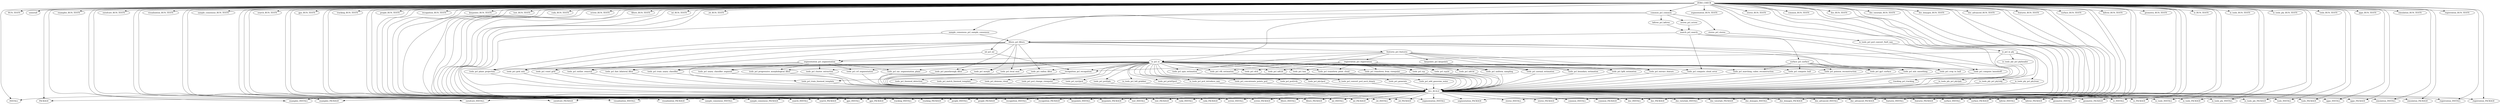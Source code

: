 digraph D {
tools_pcl_concatenate_points_pcd->ALL_BUILD
tools_pcl_elch->ALL_BUILD
tools_pcl_grid_min->ALL_BUILD
tools_pcl_normal_estimation->ALL_BUILD
io_tools_ply_pcl_ply2obj->ALL_BUILD
tools_pcl_pcd2vtk->ALL_BUILD
tools_pcl_ply2pcd->ALL_BUILD
tools_pcl_voxel_grid->ALL_BUILD
tools_pcl_ndt2d->ALL_BUILD
io_tools_pcl_convert_pcd_ascii_binary->ALL_BUILD
tools_pcl_marching_cubes_reconstruction->ALL_BUILD
tools_pcl_compute_hausdorff->ALL_BUILD
tools_pcl_outlier_removal->ALL_BUILD
tools_pcl_sac_segmentation_plane->ALL_BUILD
tracking_pcl_tracking->ALL_BUILD
tools_pcl_boundary_estimation->ALL_BUILD
tools_pcl_compute_cloud_error->ALL_BUILD
tools_pcl_crop_to_hull->ALL_BUILD
tools_pcl_generate->ALL_BUILD
tools_pcl_compute_hull->ALL_BUILD
tools_pcl_add_gaussian_noise->ALL_BUILD
tools_pcl_demean_cloud->ALL_BUILD
tools_pcl_plane_projection->ALL_BUILD
tools_pcl_fpfh_estimation->ALL_BUILD
tools_pcl_lum->ALL_BUILD
tools_pcl_pcd_change_viewpoint->ALL_BUILD
tools_pcl_train_linemod_template->ALL_BUILD
tools_pcl_linemod_detection->ALL_BUILD
tools_pcl_extract_feature->ALL_BUILD
stereo_pcl_stereo->ALL_BUILD
tools_pcl_fast_bilateral_filter->ALL_BUILD
tools_pcl_xyz2pcd->ALL_BUILD
tools_pcl_passthrough_filter->ALL_BUILD
tools_pcl_train_unary_classifier->ALL_BUILD
tools_pcl_transform_point_cloud->ALL_BUILD
tools_pcl_transform_from_viewpoint->ALL_BUILD
tools_pcl_icp->ALL_BUILD
tools_pcl_icp2d->ALL_BUILD
tools_pcl_unary_classifier_segment->ALL_BUILD
tools_pcl_morph->ALL_BUILD
tools_pcl_local_max->ALL_BUILD
tools_pcl_pcd2ply->ALL_BUILD
tools_pcl_mls_smoothing->ALL_BUILD
tools_pcl_progressive_morphological_filter->ALL_BUILD
tools_pcl_ndt3d->ALL_BUILD
io_tools_ply_pcl_ply2raw->ALL_BUILD
io_tools_ply_pcl_ply2ply->ALL_BUILD
io_tools_ply_pcl_plyheader->ALL_BUILD
tools_pcl_poisson_reconstruction->ALL_BUILD
tools_pcl_radius_filter->ALL_BUILD
io_tools_pcl_hdl_grabber->ALL_BUILD
tools_pcl_match_linemod_template->ALL_BUILD
tools_pcl_spin_estimation->ALL_BUILD
tools_pcl_cluster_extraction->ALL_BUILD
tools_pcl_gp3_surface->ALL_BUILD
tools_pcl_pclzf2pcd->ALL_BUILD
io_tools_pcl_pcd_convert_NaN_nan->ALL_BUILD
tools_pcl_uniform_sampling->ALL_BUILD
tools_pcl_vfh_estimation->ALL_BUILD
io_tools_pcl_pcd_introduce_nan->ALL_BUILD
tools_pcl_crf_segmentation->ALL_BUILD
ZERO_CHECK->RUN_TESTS
ZERO_CHECK->uninstall
ZERO_CHECK->INSTALL
ALL_BUILD->INSTALL
ZERO_CHECK->PACKAGE
ALL_BUILD->PACKAGE
ZERO_CHECK->examples_RUN_TESTS
ZERO_CHECK->examples_INSTALL
ALL_BUILD->examples_INSTALL
ZERO_CHECK->examples_PACKAGE
ALL_BUILD->examples_PACKAGE
ZERO_CHECK->outofcore_RUN_TESTS
ZERO_CHECK->outofcore_INSTALL
ALL_BUILD->outofcore_INSTALL
ZERO_CHECK->outofcore_PACKAGE
ALL_BUILD->outofcore_PACKAGE
ZERO_CHECK->visualization_RUN_TESTS
ZERO_CHECK->visualization_INSTALL
ALL_BUILD->visualization_INSTALL
ZERO_CHECK->visualization_PACKAGE
ALL_BUILD->visualization_PACKAGE
ZERO_CHECK->sample_consensus_RUN_TESTS
common_pcl_common->sample_consensus_pcl_sample_consensus
ZERO_CHECK->sample_consensus_INSTALL
ALL_BUILD->sample_consensus_INSTALL
ZERO_CHECK->sample_consensus_PACKAGE
ALL_BUILD->sample_consensus_PACKAGE
ZERO_CHECK->search_RUN_TESTS
kdtree_pcl_kdtree->search_pcl_search
octree_pcl_octree->search_pcl_search
ZERO_CHECK->search_INSTALL
ALL_BUILD->search_INSTALL
ZERO_CHECK->search_PACKAGE
ALL_BUILD->search_PACKAGE
ZERO_CHECK->gpu_RUN_TESTS
ZERO_CHECK->gpu_INSTALL
ALL_BUILD->gpu_INSTALL
ZERO_CHECK->gpu_PACKAGE
ALL_BUILD->gpu_PACKAGE
filters_pcl_filters->tracking_pcl_tracking
ZERO_CHECK->tracking_RUN_TESTS
ZERO_CHECK->tracking_INSTALL
ALL_BUILD->tracking_INSTALL
ZERO_CHECK->tracking_PACKAGE
ALL_BUILD->tracking_PACKAGE
ZERO_CHECK->people_RUN_TESTS
ZERO_CHECK->people_INSTALL
ALL_BUILD->people_INSTALL
ZERO_CHECK->people_PACKAGE
ALL_BUILD->people_PACKAGE
ZERO_CHECK->recognition_RUN_TESTS
io_pcl_io->recognition_pcl_recognition
ml_pcl_ml->recognition_pcl_recognition
registration_pcl_registration->recognition_pcl_recognition
ZERO_CHECK->recognition_INSTALL
ALL_BUILD->recognition_INSTALL
ZERO_CHECK->recognition_PACKAGE
ALL_BUILD->recognition_PACKAGE
features_pcl_features->keypoints_pcl_keypoints
ZERO_CHECK->keypoints_RUN_TESTS
ZERO_CHECK->keypoints_INSTALL
ALL_BUILD->keypoints_INSTALL
ZERO_CHECK->keypoints_PACKAGE
ALL_BUILD->keypoints_PACKAGE
ZERO_CHECK->test_RUN_TESTS
ZERO_CHECK->test_INSTALL
ALL_BUILD->test_INSTALL
ZERO_CHECK->test_PACKAGE
ALL_BUILD->test_PACKAGE
ZERO_CHECK->cuda_RUN_TESTS
ZERO_CHECK->cuda_INSTALL
ALL_BUILD->cuda_INSTALL
ZERO_CHECK->cuda_PACKAGE
ALL_BUILD->cuda_PACKAGE
ZERO_CHECK->octree_RUN_TESTS
common_pcl_common->octree_pcl_octree
ZERO_CHECK->octree_INSTALL
ALL_BUILD->octree_INSTALL
ZERO_CHECK->octree_PACKAGE
ALL_BUILD->octree_PACKAGE
ZERO_CHECK->filters_RUN_TESTS
sample_consensus_pcl_sample_consensus->filters_pcl_filters
search_pcl_search->filters_pcl_filters
ZERO_CHECK->filters_INSTALL
ALL_BUILD->filters_INSTALL
ZERO_CHECK->filters_PACKAGE
ALL_BUILD->filters_PACKAGE
ZERO_CHECK->ml_RUN_TESTS
common_pcl_common->ml_pcl_ml
ZERO_CHECK->ml_INSTALL
ALL_BUILD->ml_INSTALL
ZERO_CHECK->ml_PACKAGE
ALL_BUILD->ml_PACKAGE
ZERO_CHECK->_2d_RUN_TESTS
ZERO_CHECK->_2d_INSTALL
ALL_BUILD->_2d_INSTALL
ZERO_CHECK->_2d_PACKAGE
ALL_BUILD->_2d_PACKAGE
ml_pcl_ml->segmentation_pcl_segmentation
features_pcl_features->segmentation_pcl_segmentation
ZERO_CHECK->segmentation_RUN_TESTS
ZERO_CHECK->segmentation_INSTALL
ALL_BUILD->segmentation_INSTALL
ZERO_CHECK->segmentation_PACKAGE
ALL_BUILD->segmentation_PACKAGE
ZERO_CHECK->stereo_RUN_TESTS
common_pcl_common->stereo_pcl_stereo
ZERO_CHECK->stereo_INSTALL
ALL_BUILD->stereo_INSTALL
ZERO_CHECK->stereo_PACKAGE
ALL_BUILD->stereo_PACKAGE
ZERO_CHECK->common_RUN_TESTS
ZERO_CHECK->common_pcl_common
ZERO_CHECK->common_INSTALL
ALL_BUILD->common_INSTALL
ZERO_CHECK->common_PACKAGE
ALL_BUILD->common_PACKAGE
ZERO_CHECK->doc_RUN_TESTS
ZERO_CHECK->doc_INSTALL
ALL_BUILD->doc_INSTALL
ZERO_CHECK->doc_PACKAGE
ALL_BUILD->doc_PACKAGE
ZERO_CHECK->doc_tutorials_RUN_TESTS
ZERO_CHECK->doc_tutorials_INSTALL
ALL_BUILD->doc_tutorials_INSTALL
ZERO_CHECK->doc_tutorials_PACKAGE
ALL_BUILD->doc_tutorials_PACKAGE
ZERO_CHECK->doc_doxygen_RUN_TESTS
ZERO_CHECK->doc_doxygen_INSTALL
ALL_BUILD->doc_doxygen_INSTALL
ZERO_CHECK->doc_doxygen_PACKAGE
ALL_BUILD->doc_doxygen_PACKAGE
ZERO_CHECK->doc_advanced_RUN_TESTS
ZERO_CHECK->doc_advanced_INSTALL
ALL_BUILD->doc_advanced_INSTALL
ZERO_CHECK->doc_advanced_PACKAGE
ALL_BUILD->doc_advanced_PACKAGE
ZERO_CHECK->features_RUN_TESTS
filters_pcl_filters->features_pcl_features
ZERO_CHECK->features_INSTALL
ALL_BUILD->features_INSTALL
ZERO_CHECK->features_PACKAGE
ALL_BUILD->features_PACKAGE
search_pcl_search->surface_pcl_surface
ZERO_CHECK->surface_RUN_TESTS
ZERO_CHECK->surface_INSTALL
ALL_BUILD->surface_INSTALL
ZERO_CHECK->surface_PACKAGE
ALL_BUILD->surface_PACKAGE
common_pcl_common->kdtree_pcl_kdtree
ZERO_CHECK->kdtree_RUN_TESTS
ZERO_CHECK->kdtree_INSTALL
ALL_BUILD->kdtree_INSTALL
ZERO_CHECK->kdtree_PACKAGE
ALL_BUILD->kdtree_PACKAGE
ZERO_CHECK->geometry_RUN_TESTS
ZERO_CHECK->geometry_INSTALL
ALL_BUILD->geometry_INSTALL
ZERO_CHECK->geometry_PACKAGE
ALL_BUILD->geometry_PACKAGE
common_pcl_common->io_pcl_io
io_pcl_io_ply->io_pcl_io
ZERO_CHECK->io_RUN_TESTS
ZERO_CHECK->io_pcl_io_ply
ZERO_CHECK->io_INSTALL
ALL_BUILD->io_INSTALL
ZERO_CHECK->io_PACKAGE
ALL_BUILD->io_PACKAGE
io_pcl_io->io_tools_pcl_hdl_grabber
io_pcl_io->io_tools_pcl_convert_pcd_ascii_binary
ZERO_CHECK->io_tools_pcl_pcd_convert_NaN_nan
io_pcl_io->io_tools_pcl_pcd_introduce_nan
ZERO_CHECK->io_tools_RUN_TESTS
ZERO_CHECK->io_tools_INSTALL
ALL_BUILD->io_tools_INSTALL
ZERO_CHECK->io_tools_PACKAGE
ALL_BUILD->io_tools_PACKAGE
io_pcl_io_ply->io_tools_ply_pcl_ply2obj
io_pcl_io_ply->io_tools_ply_pcl_plyheader
io_pcl_io_ply->io_tools_ply_pcl_ply2ply
ZERO_CHECK->io_tools_ply_RUN_TESTS
ZERO_CHECK->io_tools_ply_INSTALL
ALL_BUILD->io_tools_ply_INSTALL
ZERO_CHECK->io_tools_ply_PACKAGE
ALL_BUILD->io_tools_ply_PACKAGE
io_pcl_io_ply->io_tools_ply_pcl_ply2raw
io_pcl_io->tools_pcl_pcd2vtk
io_pcl_io->tools_pcl_transform_from_viewpoint
registration_pcl_registration->tools_pcl_transform_from_viewpoint
io_pcl_io->tools_pcl_outlier_removal
filters_pcl_filters->tools_pcl_outlier_removal
io_pcl_io->tools_pcl_sac_segmentation_plane
segmentation_pcl_segmentation->tools_pcl_sac_segmentation_plane
io_pcl_io->tools_pcl_fast_bilateral_filter
filters_pcl_filters->tools_pcl_fast_bilateral_filter
io_pcl_io->tools_pcl_ply2pcd
io_pcl_io->tools_pcl_add_gaussian_noise
io_pcl_io->tools_pcl_radius_filter
filters_pcl_filters->tools_pcl_radius_filter
io_pcl_io->tools_pcl_poisson_reconstruction
surface_pcl_surface->tools_pcl_poisson_reconstruction
io_pcl_io->tools_pcl_xyz2pcd
io_pcl_io->tools_pcl_pcd2ply
io_pcl_io->tools_pcl_train_unary_classifier
segmentation_pcl_segmentation->tools_pcl_train_unary_classifier
io_pcl_io->tools_pcl_lum
registration_pcl_registration->tools_pcl_lum
io_pcl_io->tools_pcl_compute_hausdorff
search_pcl_search->tools_pcl_compute_hausdorff
io_pcl_io->tools_pcl_ndt3d
registration_pcl_registration->tools_pcl_ndt3d
io_pcl_io->tools_pcl_passthrough_filter
filters_pcl_filters->tools_pcl_passthrough_filter
recognition_pcl_recognition->tools_pcl_match_linemod_template
io_pcl_io->tools_pcl_local_max
filters_pcl_filters->tools_pcl_local_max
io_pcl_io->tools_pcl_gp3_surface
surface_pcl_surface->tools_pcl_gp3_surface
io_pcl_io->tools_pcl_morph
filters_pcl_filters->tools_pcl_morph
io_pcl_io->tools_pcl_compute_hull
surface_pcl_surface->tools_pcl_compute_hull
io_pcl_io->tools_pcl_pcd_change_viewpoint
io_pcl_io->tools_pcl_progressive_morphological_filter
segmentation_pcl_segmentation->tools_pcl_progressive_morphological_filter
io_pcl_io->tools_pcl_concatenate_points_pcd
io_pcl_io->tools_pcl_transform_point_cloud
registration_pcl_registration->tools_pcl_transform_point_cloud
io_pcl_io->tools_pcl_fpfh_estimation
features_pcl_features->tools_pcl_fpfh_estimation
io_pcl_io->tools_pcl_mls_smoothing
filters_pcl_filters->tools_pcl_mls_smoothing
surface_pcl_surface->tools_pcl_mls_smoothing
io_pcl_io->tools_pcl_crop_to_hull
filters_pcl_filters->tools_pcl_crop_to_hull
surface_pcl_surface->tools_pcl_crop_to_hull
io_pcl_io->tools_pcl_extract_feature
features_pcl_features->tools_pcl_extract_feature
io_pcl_io->tools_pcl_icp2d
registration_pcl_registration->tools_pcl_icp2d
io_pcl_io->tools_pcl_pclzf2pcd
ZERO_CHECK->tools_RUN_TESTS
io_pcl_io->tools_pcl_elch
registration_pcl_registration->tools_pcl_elch
io_pcl_io->tools_pcl_crf_segmentation
segmentation_pcl_segmentation->tools_pcl_crf_segmentation
io_pcl_io->tools_pcl_plane_projection
sample_consensus_pcl_sample_consensus->tools_pcl_plane_projection
io_pcl_io->tools_pcl_spin_estimation
features_pcl_features->tools_pcl_spin_estimation
io_pcl_io->tools_pcl_marching_cubes_reconstruction
surface_pcl_surface->tools_pcl_marching_cubes_reconstruction
io_pcl_io->tools_pcl_generate
io_pcl_io->tools_pcl_icp
registration_pcl_registration->tools_pcl_icp
io_pcl_io->tools_pcl_voxel_grid
filters_pcl_filters->tools_pcl_voxel_grid
io_pcl_io->tools_pcl_demean_cloud
io_pcl_io->tools_pcl_cluster_extraction
segmentation_pcl_segmentation->tools_pcl_cluster_extraction
io_pcl_io->tools_pcl_uniform_sampling
keypoints_pcl_keypoints->tools_pcl_uniform_sampling
io_pcl_io->tools_pcl_grid_min
filters_pcl_filters->tools_pcl_grid_min
io_pcl_io->tools_pcl_vfh_estimation
features_pcl_features->tools_pcl_vfh_estimation
io_pcl_io->tools_pcl_normal_estimation
features_pcl_features->tools_pcl_normal_estimation
recognition_pcl_recognition->tools_pcl_linemod_detection
io_pcl_io->tools_pcl_ndt2d
registration_pcl_registration->tools_pcl_ndt2d
segmentation_pcl_segmentation->tools_pcl_train_linemod_template
recognition_pcl_recognition->tools_pcl_train_linemod_template
io_pcl_io->tools_pcl_compute_cloud_error
search_pcl_search->tools_pcl_compute_cloud_error
io_pcl_io->tools_pcl_unary_classifier_segment
segmentation_pcl_segmentation->tools_pcl_unary_classifier_segment
ZERO_CHECK->tools_INSTALL
ALL_BUILD->tools_INSTALL
ZERO_CHECK->tools_PACKAGE
ALL_BUILD->tools_PACKAGE
io_pcl_io->tools_pcl_boundary_estimation
features_pcl_features->tools_pcl_boundary_estimation
ZERO_CHECK->apps_RUN_TESTS
ZERO_CHECK->apps_INSTALL
ALL_BUILD->apps_INSTALL
ZERO_CHECK->apps_PACKAGE
ALL_BUILD->apps_PACKAGE
ZERO_CHECK->simulation_RUN_TESTS
ZERO_CHECK->simulation_INSTALL
ALL_BUILD->simulation_INSTALL
ZERO_CHECK->simulation_PACKAGE
ALL_BUILD->simulation_PACKAGE
ZERO_CHECK->registration_RUN_TESTS
features_pcl_features->registration_pcl_registration
ZERO_CHECK->registration_INSTALL
ALL_BUILD->registration_INSTALL
ZERO_CHECK->registration_PACKAGE
ALL_BUILD->registration_PACKAGE
}
